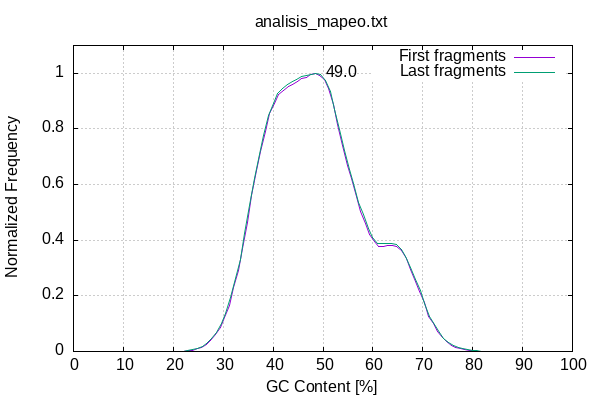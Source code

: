 
            set terminal png size 600,400 truecolor
            set output "./5.Analisis_mapeo/informe_mapeo-gc-content.png"
            set grid xtics ytics y2tics back lc rgb "#cccccc"
            set title "analisis_mapeo.txt" noenhanced
            set ylabel "Normalized Frequency"
            set xlabel "GC Content [%]"
            set yrange [0:1.1]
            set label sprintf("%.1f",48.99) at 48.99,1 front offset 1,0
            plot '-' smooth csplines with lines lc 1 title 'First fragments' , '-' smooth csplines with lines lc 2 title 'Last fragments'
        3	0.000000
6	0.000002
9	0.000000
11	0.000007
12	0.000010
13	0.000005
14	0.000002
14	0.000005
15	0.000007
16	0.000015
17	0.000027
17	0.000051
18	0.000071
18	0.000110
19	0.000139
19	0.000259
20	0.000332
20	0.000440
21	0.000681
21	0.000923
22	0.001521
22	0.001795
23	0.002598
23	0.004041
24	0.004794
24	0.006464
25	0.009145
25	0.012847
26	0.015021
26	0.021414
27	0.028293
27	0.031431
28	0.041943
28	0.055784
29	0.070812
29	0.079389
30	0.099398
30	0.123986
31	0.136597
31	0.168679
32	0.204457
32	0.245955
33	0.264431
33	0.315498
34	0.368804
34	0.392847
35	0.450771
35	0.515986
36	0.577734
36	0.600098
37	0.657645
37	0.707989
38	0.726812
38	0.775585
39	0.814478
39	0.854283
40	0.867105
40	0.892018
41	0.915442
41	0.921964
42	0.932240
42	0.942601
43	0.952342
43	0.954211
44	0.956914
44	0.966276
45	0.969834
45	0.975834
46	0.980420
46	0.983534
47	0.986071
47	0.993031
48	0.997182
48	1.000000
49	0.996440
50	0.993438
50	0.974205
51	0.962330
51	0.942472
52	0.904663
52	0.885745
53	0.841081
53	0.793546
54	0.742733
54	0.724311
55	0.679061
55	0.636522
56	0.625455
56	0.587321
57	0.548054
57	0.511767
58	0.498495
58	0.470871
59	0.439719
59	0.427309
60	0.409094
60	0.393446
61	0.380030
61	0.376179
62	0.378689
62	0.377927
63	0.376542
63	0.383734
64	0.383478
64	0.381800
65	0.379392
65	0.373915
66	0.357414
66	0.352425
67	0.334555
67	0.307581
68	0.276942
68	0.271091
69	0.242791
69	0.214923
70	0.206750
70	0.177072
71	0.148198
71	0.122309
72	0.112658
72	0.091811
73	0.074177
73	0.068292
74	0.053274
74	0.041272
75	0.033834
75	0.030893
76	0.023050
76	0.017948
77	0.016022
77	0.012459
78	0.010159
78	0.008300
79	0.007135
79	0.005001
80	0.003697
80	0.003126
81	0.002117
81	0.001458
82	0.001179
82	0.001052
83	0.000813
83	0.000606
84	0.000435
84	0.000271
85	0.000147
85	0.000076
86	0.000061
86	0.000027
87	0.000007
87	0.000005
88	0.000002
89	0.000005
91	0.000000
93	0.000002
end
3	0.000000
6	0.000002
9	0.000000
12	0.000002
12	0.000010
13	0.000007
13	0.000005
14	0.000000
15	0.000005
15	0.000007
16	0.000015
16	0.000027
17	0.000020
17	0.000044
18	0.000071
18	0.000132
19	0.000181
19	0.000277
20	0.000392
20	0.000519
21	0.000778
21	0.001047
22	0.001574
22	0.001943
23	0.002971
23	0.004258
24	0.005105
24	0.006805
25	0.010090
25	0.014174
26	0.016594
26	0.022856
27	0.029924
27	0.034015
28	0.044827
28	0.059235
29	0.074138
29	0.083944
30	0.104909
30	0.129713
31	0.144773
31	0.175418
32	0.213461
32	0.254306
33	0.275327
33	0.326370
34	0.374698
34	0.403043
35	0.463414
35	0.526139
36	0.584547
36	0.613318
37	0.669527
37	0.722140
38	0.746714
38	0.787043
39	0.824993
39	0.863325
40	0.877347
40	0.904909
41	0.923064
41	0.931363
42	0.942414
42	0.950377
43	0.958465
43	0.960914
44	0.968026
44	0.974958
45	0.978032
45	0.981353
46	0.991971
46	0.988799
47	0.992497
47	0.997130
48	0.995952
48	1.000000
49	0.999672
50	0.992238
50	0.979089
51	0.966694
51	0.943853
52	0.906825
52	0.886534
53	0.844002
53	0.799653
54	0.755443
54	0.731163
55	0.686581
55	0.648542
56	0.634072
56	0.596428
57	0.558233
57	0.526244
58	0.512056
58	0.481489
59	0.452047
59	0.436828
60	0.418201
60	0.402635
61	0.390406
61	0.385279
62	0.386523
62	0.388434
63	0.386919
63	0.387411
64	0.388762
64	0.387653
65	0.384134
65	0.376788
66	0.363140
66	0.355821
67	0.337893
67	0.313613
68	0.286288
68	0.275861
69	0.248952
69	0.223531
70	0.211325
70	0.180564
71	0.153910
71	0.129084
72	0.115710
72	0.096679
73	0.079084
73	0.069905
74	0.056893
74	0.044185
75	0.035413
75	0.032013
76	0.024993
76	0.019384
77	0.016871
77	0.013285
78	0.010983
78	0.008888
79	0.007520
79	0.005269
80	0.004126
80	0.003365
81	0.002288
81	0.001644
82	0.001314
82	0.001187
83	0.000940
83	0.000685
84	0.000519
84	0.000289
85	0.000196
85	0.000137
86	0.000095
86	0.000051
87	0.000022
87	0.000017
88	0.000012
88	0.000007
89	0.000005
90	0.000012
90	0.000010
91	0.000002
94	0.000000
97	0.000002
end
